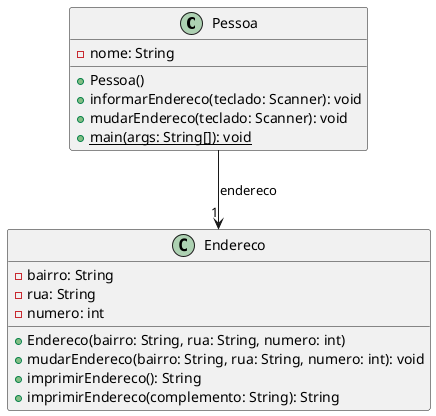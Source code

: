 @startuml
class Pessoa [[java:Pessoa]] {
	-nome: String
	+Pessoa()
	+informarEndereco(teclado: Scanner): void
	+mudarEndereco(teclado: Scanner): void
	+{static} main(args: String[]): void
}
class Endereco [[java:Endereco]] {
}
Pessoa --> "1" Endereco : endereco
class Endereco [[java:Endereco]] {
	-bairro: String
	-rua: String
	-numero: int
	+Endereco(bairro: String, rua: String, numero: int)
	+mudarEndereco(bairro: String, rua: String, numero: int): void
	+imprimirEndereco(): String
	+imprimirEndereco(complemento: String): String
}
@enduml